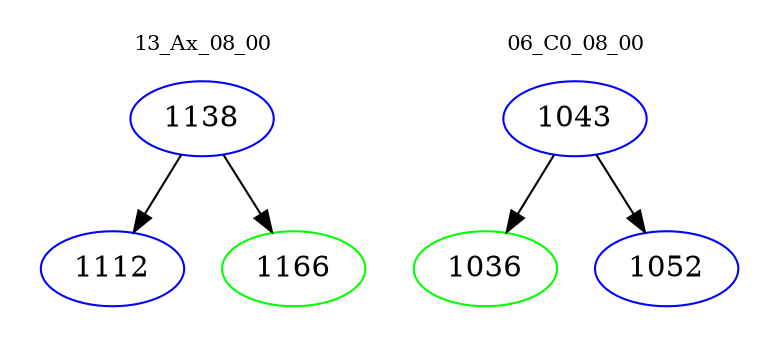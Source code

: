 digraph{
subgraph cluster_0 {
color = white
label = "13_Ax_08_00";
fontsize=10;
T0_1138 [label="1138", color="blue"]
T0_1138 -> T0_1112 [color="black"]
T0_1112 [label="1112", color="blue"]
T0_1138 -> T0_1166 [color="black"]
T0_1166 [label="1166", color="green"]
}
subgraph cluster_1 {
color = white
label = "06_C0_08_00";
fontsize=10;
T1_1043 [label="1043", color="blue"]
T1_1043 -> T1_1036 [color="black"]
T1_1036 [label="1036", color="green"]
T1_1043 -> T1_1052 [color="black"]
T1_1052 [label="1052", color="blue"]
}
}
